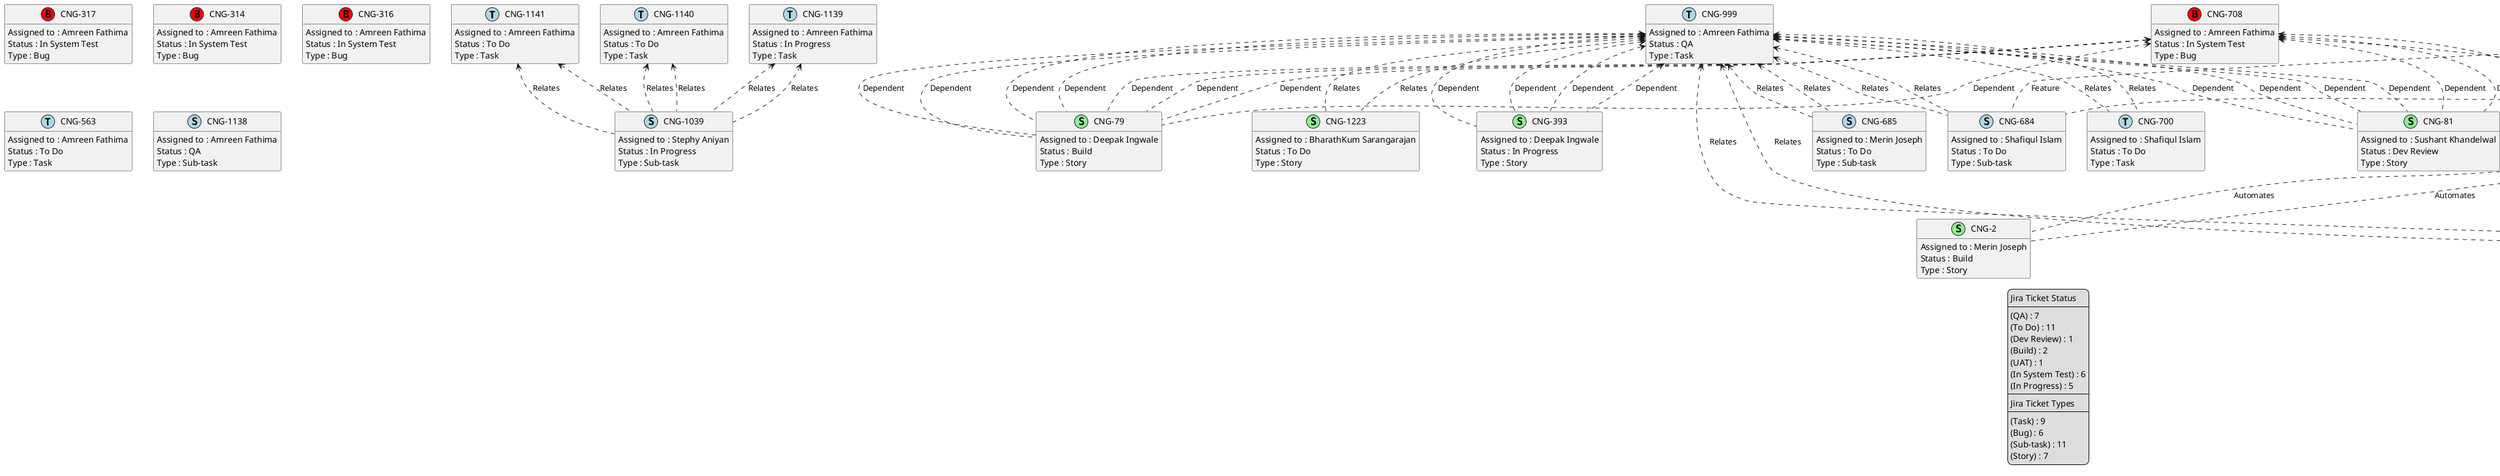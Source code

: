 @startuml
'https://plantuml.com/class-diagram

' GENERATE CLASS DIAGRAM ===========
' Generated at    : Mon Apr 15 15:10:51 CEST 2024

hide empty members

legend
Jira Ticket Status
----
(QA) : 7
(To Do) : 11
(Dev Review) : 1
(Build) : 2
(UAT) : 1
(In System Test) : 6
(In Progress) : 5
----
Jira Ticket Types
----
(Task) : 9
(Bug) : 6
(Sub-task) : 11
(Story) : 7
end legend


' Tickets =======
class "CNG-1141" << (T,lightblue) >> {
  Assigned to : Amreen Fathima
  Status : To Do
  Type : Task
}

class "CNG-1140" << (T,lightblue) >> {
  Assigned to : Amreen Fathima
  Status : To Do
  Type : Task
}

class "CNG-999" << (T,lightblue) >> {
  Assigned to : Amreen Fathima
  Status : QA
  Type : Task
}

class "CNG-317" << (B,red) >> {
  Assigned to : Amreen Fathima
  Status : In System Test
  Type : Bug
}

class "CNG-79" << (S,lightgreen) >> {
  Assigned to : Deepak Ingwale
  Status : Build
  Type : Story
}

class "CNG-398" << (T,lightblue) >> {
  Assigned to : Amreen Fathima
  Status : To Do
  Type : Task
}

class "CNG-314" << (B,red) >> {
  Assigned to : Amreen Fathima
  Status : In System Test
  Type : Bug
}

class "CNG-611" << (S,lightblue) >> {
  Assigned to : Amreen Fathima
  Status : To Do
  Type : Sub-task
}

class "CNG-1223" << (S,lightgreen) >> {
  Assigned to : BharathKum Sarangarajan
  Status : To Do
  Type : Story
}

class "CNG-610" << (S,lightblue) >> {
  Assigned to : Amreen Fathima
  Status : QA
  Type : Sub-task
}

class "CNG-357" << (B,red) >> {
  Assigned to : Amreen Fathima
  Status : In System Test
  Type : Bug
}

class "CNG-316" << (B,red) >> {
  Assigned to : Amreen Fathima
  Status : In System Test
  Type : Bug
}

class "CNG-558" << (S,lightblue) >> {
  Status : To Do
  Type : Sub-task
}

class "CNG-679" << (S,lightblue) >> {
  Status : In Progress
  Type : Sub-task
}

class "CNG-393" << (S,lightgreen) >> {
  Assigned to : Deepak Ingwale
  Status : In Progress
  Type : Story
}

class "CNG-81" << (S,lightgreen) >> {
  Assigned to : Sushant Khandelwal
  Status : Dev Review
  Type : Story
}

class "CNG-69" << (S,lightgreen) >> {
  Assigned to : Sulafa Malik
  Status : UAT
  Type : Story
}

class "CNG-2" << (S,lightgreen) >> {
  Assigned to : Merin Joseph
  Status : Build
  Type : Story
}

class "CNG-49" << (S,lightgreen) >> {
  Assigned to : Amreen Fathima
  Status : QA
  Type : Story
}

class "CNG-708" << (B,red) >> {
  Assigned to : Amreen Fathima
  Status : In System Test
  Type : Bug
}

class "CNG-807" << (T,lightblue) >> {
  Assigned to : Amreen Fathima
  Status : In Progress
  Type : Task
}

class "CNG-609" << (T,lightblue) >> {
  Assigned to : Amreen Fathima
  Status : QA
  Type : Task
}

class "CNG-684" << (S,lightblue) >> {
  Assigned to : Shafiqul Islam
  Status : To Do
  Type : Sub-task
}

class "CNG-563" << (T,lightblue) >> {
  Assigned to : Amreen Fathima
  Status : To Do
  Type : Task
}

class "CNG-1039" << (S,lightblue) >> {
  Assigned to : Stephy Aniyan
  Status : In Progress
  Type : Sub-task
}

class "CNG-1138" << (S,lightblue) >> {
  Assigned to : Amreen Fathima
  Status : QA
  Type : Sub-task
}

class "CNG-1139" << (T,lightblue) >> {
  Assigned to : Amreen Fathima
  Status : In Progress
  Type : Task
}

class "CNG-686" << (S,lightblue) >> {
  Status : QA
  Type : Sub-task
}

class "CNG-685" << (S,lightblue) >> {
  Assigned to : Merin Joseph
  Status : To Do
  Type : Sub-task
}

class "CNG-346" << (B,red) >> {
  Assigned to : Amreen Fathima
  Status : In System Test
  Type : Bug
}

class "CNG-687" << (S,lightblue) >> {
  Assigned to : Sulafa Malik
  Status : To Do
  Type : Sub-task
}

class "CNG-700" << (T,lightblue) >> {
  Assigned to : Shafiqul Islam
  Status : To Do
  Type : Task
}

class "CNG-689" << (S,lightblue) >> {
  Status : QA
  Type : Sub-task
}



' Links =======
"CNG-999" <.. "CNG-81" : Dependent
"CNG-999" <.. "CNG-79" : Dependent
"CNG-999" <.. "CNG-393" : Dependent
"CNG-999" <.. "CNG-684" : Relates
"CNG-999" <.. "CNG-685" : Relates
"CNG-999" <.. "CNG-1223" : Relates
"CNG-999" <.. "CNG-686" : Relates
"CNG-999" <.. "CNG-81" : Dependent
"CNG-999" <.. "CNG-79" : Dependent
"CNG-999" <.. "CNG-393" : Dependent
"CNG-999" <.. "CNG-684" : Relates
"CNG-999" <.. "CNG-685" : Relates
"CNG-999" <.. "CNG-1223" : Relates
"CNG-999" <.. "CNG-686" : Relates
"CNG-999" <.. "CNG-81" : Dependent
"CNG-999" <.. "CNG-79" : Dependent
"CNG-999" <.. "CNG-393" : Dependent
"CNG-999" <.. "CNG-700" : Relates
"CNG-999" <.. "CNG-81" : Dependent
"CNG-999" <.. "CNG-79" : Dependent
"CNG-999" <.. "CNG-393" : Dependent
"CNG-999" <.. "CNG-700" : Relates
"CNG-346" <.. "CNG-69" : Approval
"CNG-346" <.. "CNG-69" : Relates
"CNG-346" <.. "CNG-69" : Approval
"CNG-346" <.. "CNG-69" : Relates
"CNG-346" <.. "CNG-69" : Approval
"CNG-346" <.. "CNG-69" : Approval
"CNG-708" <.. "CNG-79" : Dependent
"CNG-708" <.. "CNG-81" : Dependent
"CNG-708" <.. "CNG-79" : Dependent
"CNG-708" <.. "CNG-81" : Dependent
"CNG-708" <.. "CNG-79" : Dependent
"CNG-708" <.. "CNG-81" : Dependent
"CNG-708" <.. "CNG-79" : Dependent
"CNG-708" <.. "CNG-81" : Dependent
"CNG-807" <.. "CNG-558" : Dependent
"CNG-807" <.. "CNG-558" : Dependent
"CNG-807" <.. "CNG-558" : Dependent
"CNG-807" <.. "CNG-558" : Dependent
"CNG-611" <.. "CNG-686" : Relates
"CNG-611" <.. "CNG-686" : Relates
"CNG-610" <.. "CNG-686" : Relates
"CNG-610" <.. "CNG-686" : Relates
"CNG-609" <.. "CNG-2" : Automates
"CNG-609" <.. "CNG-49" : Relates
"CNG-609" <.. "CNG-2" : Automates
"CNG-609" <.. "CNG-49" : Relates
"CNG-609" <.. "CNG-686" : Relates
"CNG-609" <.. "CNG-686" : Relates
"CNG-49" <.. "CNG-687" : Relates
"CNG-49" <.. "CNG-687" : Relates
"CNG-49" <.. "CNG-684" : Feature
"CNG-49" <.. "CNG-609" : Relates
"CNG-49" <.. "CNG-689" : Relates
"CNG-49" <.. "CNG-684" : Feature
"CNG-49" <.. "CNG-609" : Relates
"CNG-49" <.. "CNG-689" : Relates
"CNG-1141" <.. "CNG-1039" : Relates
"CNG-1141" <.. "CNG-1039" : Relates
"CNG-1140" <.. "CNG-1039" : Relates
"CNG-1140" <.. "CNG-1039" : Relates
"CNG-357" <.. "CNG-679" : Relates
"CNG-357" <.. "CNG-679" : Relates
"CNG-1139" <.. "CNG-1039" : Relates
"CNG-1139" <.. "CNG-1039" : Relates
"CNG-398" <.. "CNG-689" : Relates
"CNG-398" <.. "CNG-689" : Relates


@enduml
